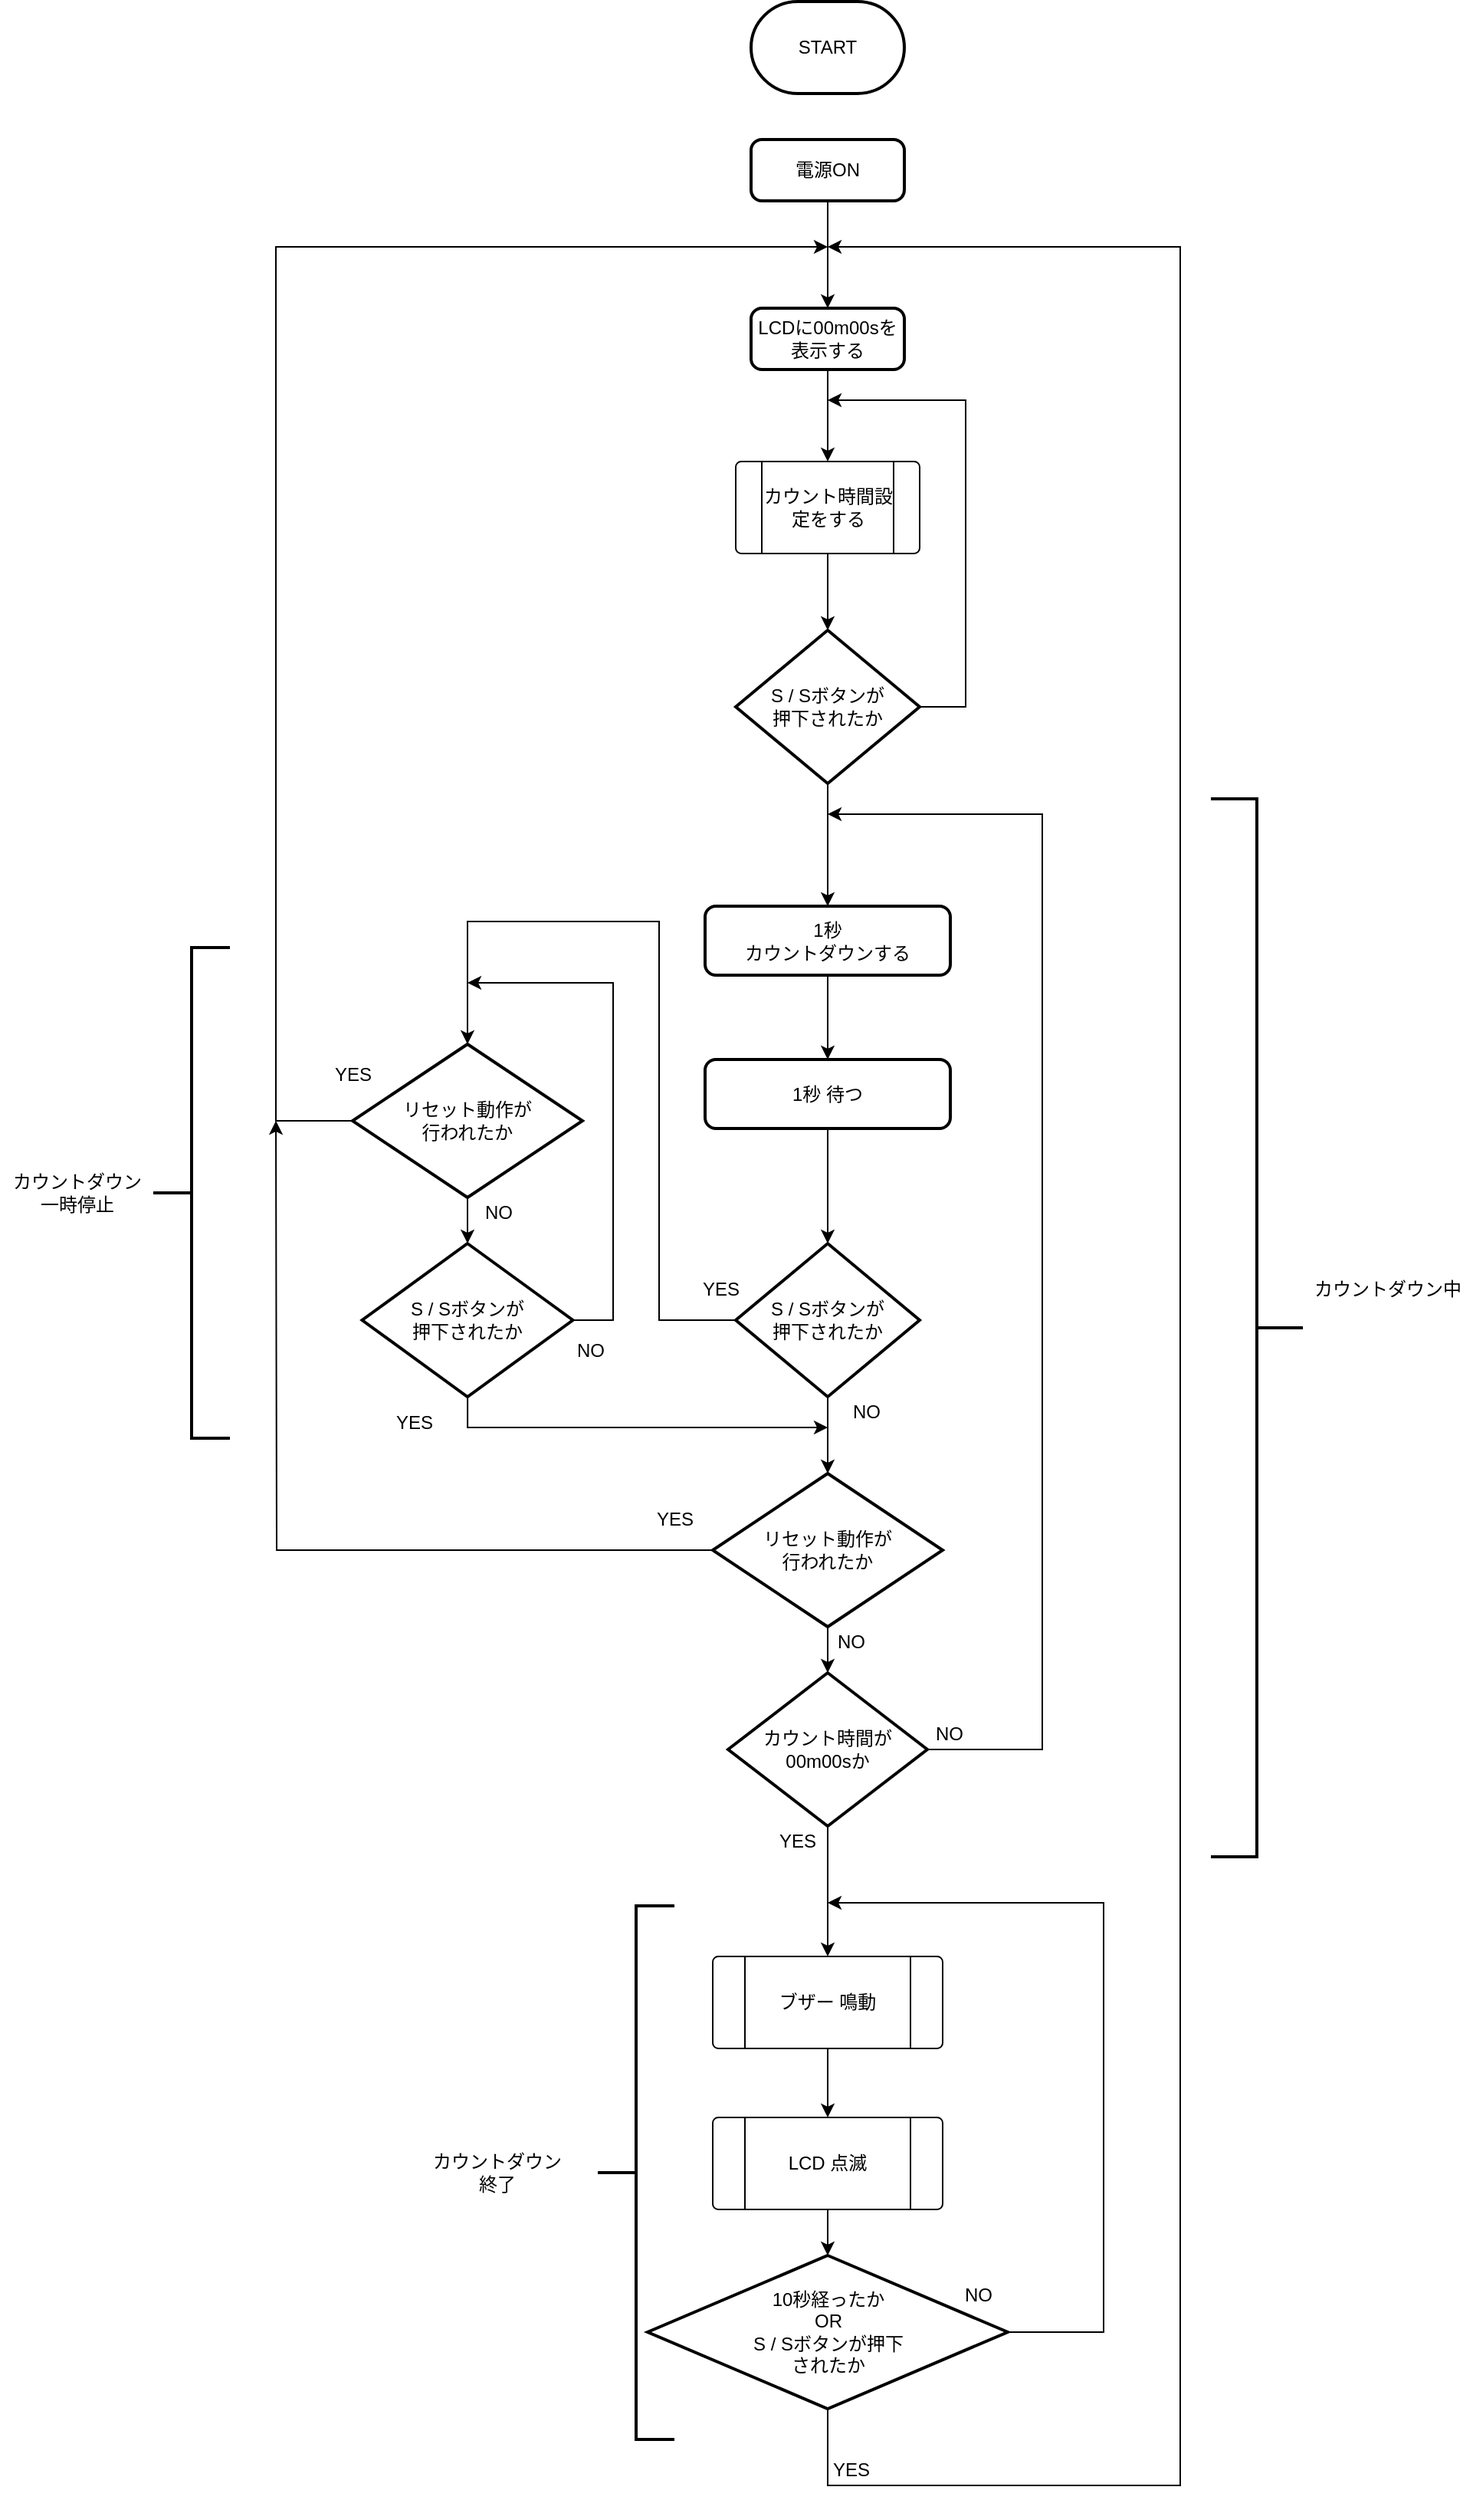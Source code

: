 <mxfile version="13.2.4" type="device"><diagram id="C5RBs43oDa-KdzZeNtuy" name="Page-1"><mxGraphModel dx="2281" dy="1711" grid="1" gridSize="10" guides="1" tooltips="1" connect="1" arrows="1" fold="1" page="1" pageScale="1" pageWidth="827" pageHeight="1169" math="0" shadow="0"><root><mxCell id="WIyWlLk6GJQsqaUBKTNV-0"/><mxCell id="WIyWlLk6GJQsqaUBKTNV-1" parent="WIyWlLk6GJQsqaUBKTNV-0"/><mxCell id="5lAanBKq071DuNIdyCsa-12" value="START" style="strokeWidth=2;html=1;shape=mxgraph.flowchart.terminator;whiteSpace=wrap;" vertex="1" parent="WIyWlLk6GJQsqaUBKTNV-1"><mxGeometry x="300" y="20" width="100" height="60" as="geometry"/></mxCell><mxCell id="5lAanBKq071DuNIdyCsa-47" value="" style="edgeStyle=orthogonalEdgeStyle;rounded=0;orthogonalLoop=1;jettySize=auto;html=1;" edge="1" parent="WIyWlLk6GJQsqaUBKTNV-1" source="5lAanBKq071DuNIdyCsa-40" target="5lAanBKq071DuNIdyCsa-41"><mxGeometry relative="1" as="geometry"/></mxCell><mxCell id="5lAanBKq071DuNIdyCsa-40" value="電源ON" style="rounded=1;whiteSpace=wrap;html=1;absoluteArcSize=1;arcSize=14;strokeWidth=2;" vertex="1" parent="WIyWlLk6GJQsqaUBKTNV-1"><mxGeometry x="300" y="110" width="100" height="40" as="geometry"/></mxCell><mxCell id="5lAanBKq071DuNIdyCsa-48" value="" style="edgeStyle=orthogonalEdgeStyle;rounded=0;orthogonalLoop=1;jettySize=auto;html=1;" edge="1" parent="WIyWlLk6GJQsqaUBKTNV-1" source="5lAanBKq071DuNIdyCsa-41" target="5lAanBKq071DuNIdyCsa-43"><mxGeometry relative="1" as="geometry"/></mxCell><mxCell id="5lAanBKq071DuNIdyCsa-41" value="LCDに00m00sを&lt;br&gt;表示する" style="rounded=1;whiteSpace=wrap;html=1;absoluteArcSize=1;arcSize=14;strokeWidth=2;" vertex="1" parent="WIyWlLk6GJQsqaUBKTNV-1"><mxGeometry x="300" y="220" width="100" height="40" as="geometry"/></mxCell><mxCell id="5lAanBKq071DuNIdyCsa-49" value="" style="edgeStyle=orthogonalEdgeStyle;rounded=0;orthogonalLoop=1;jettySize=auto;html=1;" edge="1" parent="WIyWlLk6GJQsqaUBKTNV-1" source="5lAanBKq071DuNIdyCsa-43" target="5lAanBKq071DuNIdyCsa-44"><mxGeometry relative="1" as="geometry"/></mxCell><mxCell id="5lAanBKq071DuNIdyCsa-43" value="&lt;span&gt;カウント時間設定をする&lt;/span&gt;" style="verticalLabelPosition=middle;verticalAlign=middle;html=1;shape=process;whiteSpace=wrap;rounded=1;size=0.14;arcSize=6;labelPosition=center;align=center;" vertex="1" parent="WIyWlLk6GJQsqaUBKTNV-1"><mxGeometry x="290" y="320" width="120" height="60" as="geometry"/></mxCell><mxCell id="5lAanBKq071DuNIdyCsa-45" value="" style="edgeStyle=orthogonalEdgeStyle;rounded=0;orthogonalLoop=1;jettySize=auto;html=1;entryX=0.5;entryY=0;entryDx=0;entryDy=0;" edge="1" parent="WIyWlLk6GJQsqaUBKTNV-1" source="5lAanBKq071DuNIdyCsa-44" target="5lAanBKq071DuNIdyCsa-55"><mxGeometry relative="1" as="geometry"><mxPoint x="350" y="580.0" as="targetPoint"/></mxGeometry></mxCell><mxCell id="5lAanBKq071DuNIdyCsa-46" style="edgeStyle=orthogonalEdgeStyle;rounded=0;orthogonalLoop=1;jettySize=auto;html=1;exitX=1;exitY=0.5;exitDx=0;exitDy=0;exitPerimeter=0;" edge="1" parent="WIyWlLk6GJQsqaUBKTNV-1" source="5lAanBKq071DuNIdyCsa-44"><mxGeometry relative="1" as="geometry"><mxPoint x="470" y="430" as="sourcePoint"/><mxPoint x="350" y="280" as="targetPoint"/><Array as="points"><mxPoint x="440" y="480"/><mxPoint x="440" y="280"/></Array></mxGeometry></mxCell><mxCell id="5lAanBKq071DuNIdyCsa-44" value="S / Sボタンが&lt;br&gt;押下されたか" style="strokeWidth=2;html=1;shape=mxgraph.flowchart.decision;whiteSpace=wrap;" vertex="1" parent="WIyWlLk6GJQsqaUBKTNV-1"><mxGeometry x="290" y="430" width="120" height="100" as="geometry"/></mxCell><mxCell id="5lAanBKq071DuNIdyCsa-60" value="" style="edgeStyle=orthogonalEdgeStyle;rounded=0;orthogonalLoop=1;jettySize=auto;html=1;entryX=0.5;entryY=0;entryDx=0;entryDy=0;" edge="1" parent="WIyWlLk6GJQsqaUBKTNV-1" source="5lAanBKq071DuNIdyCsa-51" target="5lAanBKq071DuNIdyCsa-62"><mxGeometry relative="1" as="geometry"><mxPoint x="350" y="1290" as="targetPoint"/></mxGeometry></mxCell><mxCell id="5lAanBKq071DuNIdyCsa-67" style="edgeStyle=orthogonalEdgeStyle;rounded=0;orthogonalLoop=1;jettySize=auto;html=1;exitX=1;exitY=0.5;exitDx=0;exitDy=0;exitPerimeter=0;" edge="1" parent="WIyWlLk6GJQsqaUBKTNV-1" source="5lAanBKq071DuNIdyCsa-51"><mxGeometry relative="1" as="geometry"><mxPoint x="350" y="550" as="targetPoint"/><Array as="points"><mxPoint x="490" y="1160"/><mxPoint x="490" y="550"/></Array></mxGeometry></mxCell><mxCell id="5lAanBKq071DuNIdyCsa-51" value="カウント時間が&lt;br&gt;00m00sか" style="strokeWidth=2;html=1;shape=mxgraph.flowchart.decision;whiteSpace=wrap;" vertex="1" parent="WIyWlLk6GJQsqaUBKTNV-1"><mxGeometry x="285" y="1110" width="130" height="100" as="geometry"/></mxCell><mxCell id="5lAanBKq071DuNIdyCsa-53" value="" style="strokeWidth=2;html=1;shape=mxgraph.flowchart.annotation_2;align=left;labelPosition=right;pointerEvents=1;rotation=-180;" vertex="1" parent="WIyWlLk6GJQsqaUBKTNV-1"><mxGeometry x="600" y="540" width="60" height="690" as="geometry"/></mxCell><mxCell id="5lAanBKq071DuNIdyCsa-54" value="カウントダウン中" style="text;html=1;align=center;verticalAlign=middle;resizable=0;points=[];autosize=1;" vertex="1" parent="WIyWlLk6GJQsqaUBKTNV-1"><mxGeometry x="660" y="850" width="110" height="20" as="geometry"/></mxCell><mxCell id="5lAanBKq071DuNIdyCsa-65" value="" style="edgeStyle=orthogonalEdgeStyle;rounded=0;orthogonalLoop=1;jettySize=auto;html=1;" edge="1" parent="WIyWlLk6GJQsqaUBKTNV-1" source="5lAanBKq071DuNIdyCsa-55" target="5lAanBKq071DuNIdyCsa-58"><mxGeometry relative="1" as="geometry"/></mxCell><mxCell id="5lAanBKq071DuNIdyCsa-55" value="1秒&lt;br&gt;カウントダウンする" style="rounded=1;whiteSpace=wrap;html=1;absoluteArcSize=1;arcSize=14;strokeWidth=2;" vertex="1" parent="WIyWlLk6GJQsqaUBKTNV-1"><mxGeometry x="270" y="610" width="160" height="45" as="geometry"/></mxCell><mxCell id="5lAanBKq071DuNIdyCsa-72" value="" style="edgeStyle=orthogonalEdgeStyle;rounded=0;orthogonalLoop=1;jettySize=auto;html=1;" edge="1" parent="WIyWlLk6GJQsqaUBKTNV-1" source="5lAanBKq071DuNIdyCsa-58" target="5lAanBKq071DuNIdyCsa-70"><mxGeometry relative="1" as="geometry"/></mxCell><mxCell id="5lAanBKq071DuNIdyCsa-58" value="1秒 待つ" style="rounded=1;whiteSpace=wrap;html=1;absoluteArcSize=1;arcSize=14;strokeWidth=2;" vertex="1" parent="WIyWlLk6GJQsqaUBKTNV-1"><mxGeometry x="270" y="710" width="160" height="45" as="geometry"/></mxCell><mxCell id="5lAanBKq071DuNIdyCsa-63" style="edgeStyle=orthogonalEdgeStyle;rounded=0;orthogonalLoop=1;jettySize=auto;html=1;exitX=0.5;exitY=1;exitDx=0;exitDy=0;exitPerimeter=0;" edge="1" parent="WIyWlLk6GJQsqaUBKTNV-1" source="5lAanBKq071DuNIdyCsa-101"><mxGeometry relative="1" as="geometry"><mxPoint x="350" y="180" as="targetPoint"/><Array as="points"><mxPoint x="350" y="1640"/><mxPoint x="580" y="1640"/><mxPoint x="580" y="180"/></Array></mxGeometry></mxCell><mxCell id="5lAanBKq071DuNIdyCsa-100" value="" style="edgeStyle=orthogonalEdgeStyle;rounded=0;orthogonalLoop=1;jettySize=auto;html=1;" edge="1" parent="WIyWlLk6GJQsqaUBKTNV-1" source="5lAanBKq071DuNIdyCsa-62" target="5lAanBKq071DuNIdyCsa-99"><mxGeometry relative="1" as="geometry"/></mxCell><mxCell id="5lAanBKq071DuNIdyCsa-62" value="ブザー 鳴動" style="verticalLabelPosition=middle;verticalAlign=middle;html=1;shape=process;whiteSpace=wrap;rounded=1;size=0.14;arcSize=6;labelPosition=center;align=center;" vertex="1" parent="WIyWlLk6GJQsqaUBKTNV-1"><mxGeometry x="275" y="1295" width="150" height="60" as="geometry"/></mxCell><mxCell id="5lAanBKq071DuNIdyCsa-68" value="YES" style="text;html=1;align=center;verticalAlign=middle;resizable=0;points=[];autosize=1;" vertex="1" parent="WIyWlLk6GJQsqaUBKTNV-1"><mxGeometry x="310" y="1210" width="40" height="20" as="geometry"/></mxCell><mxCell id="5lAanBKq071DuNIdyCsa-69" value="NO" style="text;html=1;align=center;verticalAlign=middle;resizable=0;points=[];autosize=1;" vertex="1" parent="WIyWlLk6GJQsqaUBKTNV-1"><mxGeometry x="414" y="1140" width="30" height="20" as="geometry"/></mxCell><mxCell id="5lAanBKq071DuNIdyCsa-95" value="" style="edgeStyle=orthogonalEdgeStyle;rounded=0;orthogonalLoop=1;jettySize=auto;html=1;" edge="1" parent="WIyWlLk6GJQsqaUBKTNV-1" source="5lAanBKq071DuNIdyCsa-70" target="5lAanBKq071DuNIdyCsa-93"><mxGeometry relative="1" as="geometry"/></mxCell><mxCell id="5lAanBKq071DuNIdyCsa-70" value="S / Sボタンが&lt;br&gt;押下されたか" style="strokeWidth=2;html=1;shape=mxgraph.flowchart.decision;whiteSpace=wrap;" vertex="1" parent="WIyWlLk6GJQsqaUBKTNV-1"><mxGeometry x="290" y="830" width="120" height="100" as="geometry"/></mxCell><mxCell id="5lAanBKq071DuNIdyCsa-73" value="NO" style="text;html=1;align=center;verticalAlign=middle;resizable=0;points=[];autosize=1;" vertex="1" parent="WIyWlLk6GJQsqaUBKTNV-1"><mxGeometry x="360" y="930" width="30" height="20" as="geometry"/></mxCell><mxCell id="5lAanBKq071DuNIdyCsa-78" style="edgeStyle=orthogonalEdgeStyle;rounded=0;orthogonalLoop=1;jettySize=auto;html=1;exitX=0;exitY=0.5;exitDx=0;exitDy=0;exitPerimeter=0;" edge="1" parent="WIyWlLk6GJQsqaUBKTNV-1" source="5lAanBKq071DuNIdyCsa-76"><mxGeometry relative="1" as="geometry"><mxPoint x="350" y="180" as="targetPoint"/><Array as="points"><mxPoint x="-10" y="750"/><mxPoint x="-10" y="180"/></Array></mxGeometry></mxCell><mxCell id="5lAanBKq071DuNIdyCsa-77" value="YES" style="text;html=1;align=center;verticalAlign=middle;resizable=0;points=[];autosize=1;" vertex="1" parent="WIyWlLk6GJQsqaUBKTNV-1"><mxGeometry x="20" y="710" width="40" height="20" as="geometry"/></mxCell><mxCell id="5lAanBKq071DuNIdyCsa-79" value="YES" style="text;html=1;align=center;verticalAlign=middle;resizable=0;points=[];autosize=1;" vertex="1" parent="WIyWlLk6GJQsqaUBKTNV-1"><mxGeometry x="260" y="850" width="40" height="20" as="geometry"/></mxCell><mxCell id="5lAanBKq071DuNIdyCsa-83" value="" style="edgeStyle=orthogonalEdgeStyle;rounded=0;orthogonalLoop=1;jettySize=auto;html=1;" edge="1" parent="WIyWlLk6GJQsqaUBKTNV-1" source="5lAanBKq071DuNIdyCsa-76" target="5lAanBKq071DuNIdyCsa-82"><mxGeometry relative="1" as="geometry"/></mxCell><mxCell id="5lAanBKq071DuNIdyCsa-76" value="リセット動作が&lt;br&gt;行われたか" style="strokeWidth=2;html=1;shape=mxgraph.flowchart.decision;whiteSpace=wrap;" vertex="1" parent="WIyWlLk6GJQsqaUBKTNV-1"><mxGeometry x="40" y="700" width="150" height="100" as="geometry"/></mxCell><mxCell id="5lAanBKq071DuNIdyCsa-80" style="edgeStyle=orthogonalEdgeStyle;rounded=0;orthogonalLoop=1;jettySize=auto;html=1;entryX=0.5;entryY=0;entryDx=0;entryDy=0;" edge="1" parent="WIyWlLk6GJQsqaUBKTNV-1" source="5lAanBKq071DuNIdyCsa-70" target="5lAanBKq071DuNIdyCsa-76"><mxGeometry relative="1" as="geometry"><mxPoint x="150" y="1010.0" as="targetPoint"/><mxPoint x="290" y="880.0" as="sourcePoint"/><Array as="points"><mxPoint x="240" y="880"/><mxPoint x="240" y="620"/><mxPoint x="115" y="620"/></Array></mxGeometry></mxCell><mxCell id="5lAanBKq071DuNIdyCsa-84" style="edgeStyle=orthogonalEdgeStyle;rounded=0;orthogonalLoop=1;jettySize=auto;html=1;" edge="1" parent="WIyWlLk6GJQsqaUBKTNV-1" source="5lAanBKq071DuNIdyCsa-82"><mxGeometry relative="1" as="geometry"><mxPoint x="115" y="660" as="targetPoint"/><Array as="points"><mxPoint x="210" y="880"/><mxPoint x="210" y="660"/></Array></mxGeometry></mxCell><mxCell id="5lAanBKq071DuNIdyCsa-86" style="edgeStyle=orthogonalEdgeStyle;rounded=0;orthogonalLoop=1;jettySize=auto;html=1;" edge="1" parent="WIyWlLk6GJQsqaUBKTNV-1" source="5lAanBKq071DuNIdyCsa-82"><mxGeometry relative="1" as="geometry"><mxPoint x="350" y="950.0" as="targetPoint"/><Array as="points"><mxPoint x="115" y="950"/></Array></mxGeometry></mxCell><mxCell id="5lAanBKq071DuNIdyCsa-82" value="S / Sボタンが&lt;br&gt;押下されたか" style="strokeWidth=2;html=1;shape=mxgraph.flowchart.decision;whiteSpace=wrap;" vertex="1" parent="WIyWlLk6GJQsqaUBKTNV-1"><mxGeometry x="46.25" y="830" width="137.5" height="100" as="geometry"/></mxCell><mxCell id="5lAanBKq071DuNIdyCsa-85" value="NO" style="text;html=1;align=center;verticalAlign=middle;resizable=0;points=[];autosize=1;" vertex="1" parent="WIyWlLk6GJQsqaUBKTNV-1"><mxGeometry x="180" y="890" width="30" height="20" as="geometry"/></mxCell><mxCell id="5lAanBKq071DuNIdyCsa-87" value="YES" style="text;html=1;align=center;verticalAlign=middle;resizable=0;points=[];autosize=1;" vertex="1" parent="WIyWlLk6GJQsqaUBKTNV-1"><mxGeometry x="60" y="937" width="40" height="20" as="geometry"/></mxCell><mxCell id="5lAanBKq071DuNIdyCsa-88" value="NO" style="text;html=1;align=center;verticalAlign=middle;resizable=0;points=[];autosize=1;" vertex="1" parent="WIyWlLk6GJQsqaUBKTNV-1"><mxGeometry x="120" y="800" width="30" height="20" as="geometry"/></mxCell><mxCell id="5lAanBKq071DuNIdyCsa-89" value="" style="strokeWidth=2;html=1;shape=mxgraph.flowchart.annotation_2;align=left;labelPosition=right;pointerEvents=1;" vertex="1" parent="WIyWlLk6GJQsqaUBKTNV-1"><mxGeometry x="-90" y="637" width="50" height="320" as="geometry"/></mxCell><mxCell id="5lAanBKq071DuNIdyCsa-90" value="カウントダウン&lt;br&gt;一時停止" style="text;html=1;align=center;verticalAlign=middle;resizable=0;points=[];autosize=1;" vertex="1" parent="WIyWlLk6GJQsqaUBKTNV-1"><mxGeometry x="-190" y="782" width="100" height="30" as="geometry"/></mxCell><mxCell id="5lAanBKq071DuNIdyCsa-91" value="" style="strokeWidth=2;html=1;shape=mxgraph.flowchart.annotation_2;align=left;labelPosition=right;pointerEvents=1;" vertex="1" parent="WIyWlLk6GJQsqaUBKTNV-1"><mxGeometry x="200" y="1262" width="50" height="348" as="geometry"/></mxCell><mxCell id="5lAanBKq071DuNIdyCsa-92" value="カウントダウン&lt;br&gt;終了" style="text;html=1;align=center;verticalAlign=middle;resizable=0;points=[];autosize=1;" vertex="1" parent="WIyWlLk6GJQsqaUBKTNV-1"><mxGeometry x="83.75" y="1421" width="100" height="30" as="geometry"/></mxCell><mxCell id="5lAanBKq071DuNIdyCsa-94" value="" style="edgeStyle=orthogonalEdgeStyle;rounded=0;orthogonalLoop=1;jettySize=auto;html=1;" edge="1" parent="WIyWlLk6GJQsqaUBKTNV-1" source="5lAanBKq071DuNIdyCsa-93" target="5lAanBKq071DuNIdyCsa-51"><mxGeometry relative="1" as="geometry"/></mxCell><mxCell id="5lAanBKq071DuNIdyCsa-97" style="edgeStyle=orthogonalEdgeStyle;rounded=0;orthogonalLoop=1;jettySize=auto;html=1;" edge="1" parent="WIyWlLk6GJQsqaUBKTNV-1" source="5lAanBKq071DuNIdyCsa-93"><mxGeometry relative="1" as="geometry"><mxPoint x="-10" y="750.0" as="targetPoint"/></mxGeometry></mxCell><mxCell id="5lAanBKq071DuNIdyCsa-93" value="リセット動作が&lt;br&gt;行われたか" style="strokeWidth=2;html=1;shape=mxgraph.flowchart.decision;whiteSpace=wrap;" vertex="1" parent="WIyWlLk6GJQsqaUBKTNV-1"><mxGeometry x="275" y="980" width="150" height="100" as="geometry"/></mxCell><mxCell id="5lAanBKq071DuNIdyCsa-96" value="YES" style="text;html=1;align=center;verticalAlign=middle;resizable=0;points=[];autosize=1;" vertex="1" parent="WIyWlLk6GJQsqaUBKTNV-1"><mxGeometry x="230" y="1000" width="40" height="20" as="geometry"/></mxCell><mxCell id="5lAanBKq071DuNIdyCsa-98" value="NO" style="text;html=1;align=center;verticalAlign=middle;resizable=0;points=[];autosize=1;" vertex="1" parent="WIyWlLk6GJQsqaUBKTNV-1"><mxGeometry x="350" y="1080" width="30" height="20" as="geometry"/></mxCell><mxCell id="5lAanBKq071DuNIdyCsa-102" value="" style="edgeStyle=orthogonalEdgeStyle;rounded=0;orthogonalLoop=1;jettySize=auto;html=1;" edge="1" parent="WIyWlLk6GJQsqaUBKTNV-1" source="5lAanBKq071DuNIdyCsa-99" target="5lAanBKq071DuNIdyCsa-101"><mxGeometry relative="1" as="geometry"/></mxCell><mxCell id="5lAanBKq071DuNIdyCsa-99" value="LCD 点滅" style="verticalLabelPosition=middle;verticalAlign=middle;html=1;shape=process;whiteSpace=wrap;rounded=1;size=0.14;arcSize=6;labelPosition=center;align=center;" vertex="1" parent="WIyWlLk6GJQsqaUBKTNV-1"><mxGeometry x="275" y="1400" width="150" height="60" as="geometry"/></mxCell><mxCell id="5lAanBKq071DuNIdyCsa-104" style="edgeStyle=orthogonalEdgeStyle;rounded=0;orthogonalLoop=1;jettySize=auto;html=1;exitX=1;exitY=0.5;exitDx=0;exitDy=0;exitPerimeter=0;" edge="1" parent="WIyWlLk6GJQsqaUBKTNV-1" source="5lAanBKq071DuNIdyCsa-101"><mxGeometry relative="1" as="geometry"><mxPoint x="350" y="1260" as="targetPoint"/><Array as="points"><mxPoint x="530" y="1540"/><mxPoint x="530" y="1260"/></Array></mxGeometry></mxCell><mxCell id="5lAanBKq071DuNIdyCsa-101" value="10秒経ったか&lt;br&gt;OR&lt;br&gt;S / Sボタンが押下&lt;br&gt;されたか" style="strokeWidth=2;html=1;shape=mxgraph.flowchart.decision;whiteSpace=wrap;" vertex="1" parent="WIyWlLk6GJQsqaUBKTNV-1"><mxGeometry x="232.5" y="1490" width="235" height="100" as="geometry"/></mxCell><mxCell id="5lAanBKq071DuNIdyCsa-105" value="NO" style="text;html=1;align=center;verticalAlign=middle;resizable=0;points=[];autosize=1;" vertex="1" parent="5lAanBKq071DuNIdyCsa-101"><mxGeometry x="200" y="16" width="30" height="20" as="geometry"/></mxCell><mxCell id="5lAanBKq071DuNIdyCsa-103" value="YES" style="text;html=1;align=center;verticalAlign=middle;resizable=0;points=[];autosize=1;" vertex="1" parent="WIyWlLk6GJQsqaUBKTNV-1"><mxGeometry x="345" y="1620" width="40" height="20" as="geometry"/></mxCell></root></mxGraphModel></diagram></mxfile>